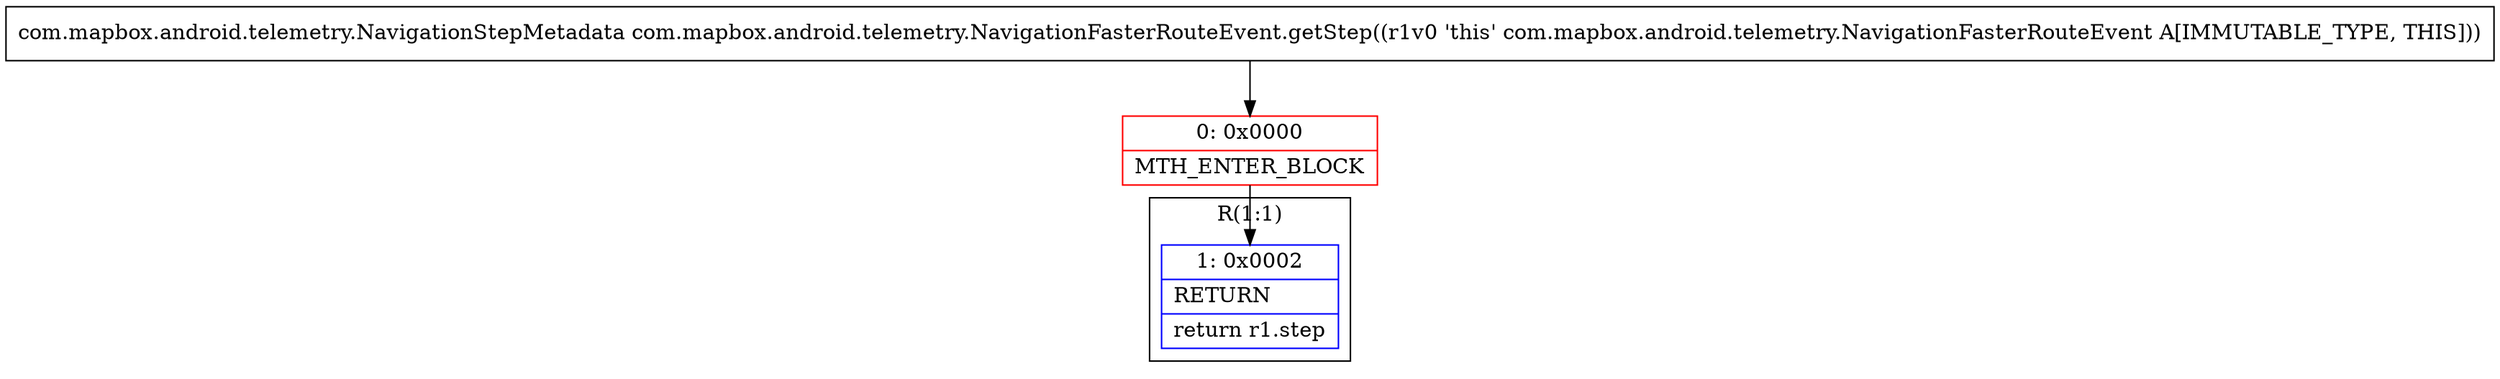 digraph "CFG forcom.mapbox.android.telemetry.NavigationFasterRouteEvent.getStep()Lcom\/mapbox\/android\/telemetry\/NavigationStepMetadata;" {
subgraph cluster_Region_1987481702 {
label = "R(1:1)";
node [shape=record,color=blue];
Node_1 [shape=record,label="{1\:\ 0x0002|RETURN\l|return r1.step\l}"];
}
Node_0 [shape=record,color=red,label="{0\:\ 0x0000|MTH_ENTER_BLOCK\l}"];
MethodNode[shape=record,label="{com.mapbox.android.telemetry.NavigationStepMetadata com.mapbox.android.telemetry.NavigationFasterRouteEvent.getStep((r1v0 'this' com.mapbox.android.telemetry.NavigationFasterRouteEvent A[IMMUTABLE_TYPE, THIS])) }"];
MethodNode -> Node_0;
Node_0 -> Node_1;
}

